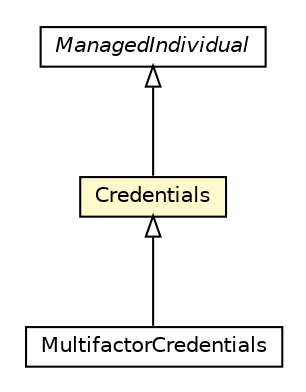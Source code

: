 #!/usr/local/bin/dot
#
# Class diagram 
# Generated by UMLGraph version R5_6-24-gf6e263 (http://www.umlgraph.org/)
#

digraph G {
	edge [fontname="Helvetica",fontsize=10,labelfontname="Helvetica",labelfontsize=10];
	node [fontname="Helvetica",fontsize=10,shape=plaintext];
	nodesep=0.25;
	ranksep=0.5;
	// org.universAAL.ontology.security.MultifactorCredentials
	c121035 [label=<<table title="org.universAAL.ontology.security.MultifactorCredentials" border="0" cellborder="1" cellspacing="0" cellpadding="2" port="p" href="./MultifactorCredentials.html">
		<tr><td><table border="0" cellspacing="0" cellpadding="1">
<tr><td align="center" balign="center"> MultifactorCredentials </td></tr>
		</table></td></tr>
		</table>>, URL="./MultifactorCredentials.html", fontname="Helvetica", fontcolor="black", fontsize=10.0];
	// org.universAAL.ontology.security.Credentials
	c121059 [label=<<table title="org.universAAL.ontology.security.Credentials" border="0" cellborder="1" cellspacing="0" cellpadding="2" port="p" bgcolor="lemonChiffon" href="./Credentials.html">
		<tr><td><table border="0" cellspacing="0" cellpadding="1">
<tr><td align="center" balign="center"> Credentials </td></tr>
		</table></td></tr>
		</table>>, URL="./Credentials.html", fontname="Helvetica", fontcolor="black", fontsize=10.0];
	//org.universAAL.ontology.security.MultifactorCredentials extends org.universAAL.ontology.security.Credentials
	c121059:p -> c121035:p [dir=back,arrowtail=empty];
	//org.universAAL.ontology.security.Credentials extends org.universAAL.middleware.owl.ManagedIndividual
	c121066:p -> c121059:p [dir=back,arrowtail=empty];
	// org.universAAL.middleware.owl.ManagedIndividual
	c121066 [label=<<table title="org.universAAL.middleware.owl.ManagedIndividual" border="0" cellborder="1" cellspacing="0" cellpadding="2" port="p" href="http://java.sun.com/j2se/1.4.2/docs/api/org/universAAL/middleware/owl/ManagedIndividual.html">
		<tr><td><table border="0" cellspacing="0" cellpadding="1">
<tr><td align="center" balign="center"><font face="Helvetica-Oblique"> ManagedIndividual </font></td></tr>
		</table></td></tr>
		</table>>, URL="http://java.sun.com/j2se/1.4.2/docs/api/org/universAAL/middleware/owl/ManagedIndividual.html", fontname="Helvetica", fontcolor="black", fontsize=10.0];
}

